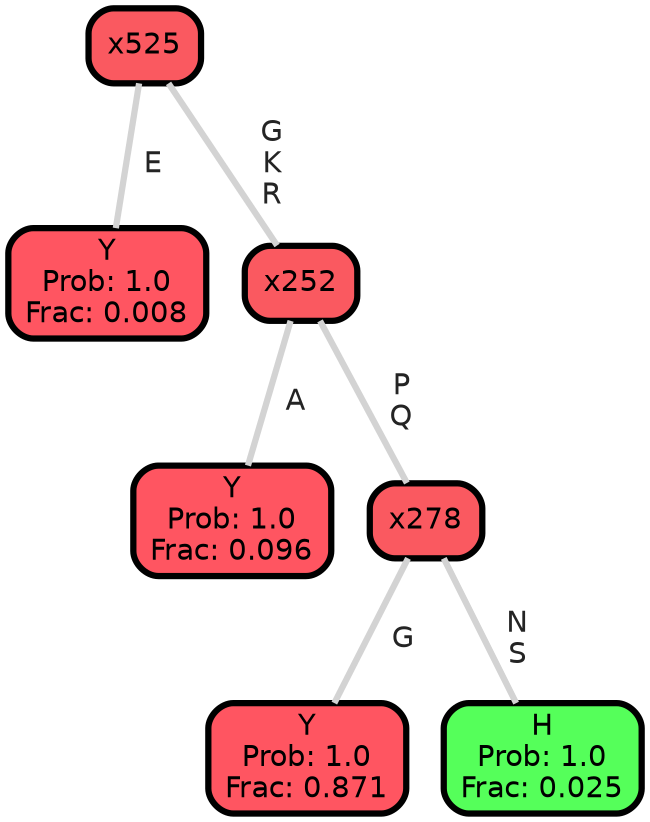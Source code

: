 graph Tree {
node [shape=box, style="filled, rounded",color="black",penwidth="3",fontcolor="black",                 fontname=helvetica] ;
graph [ranksep="0 equally", splines=straight,                 bgcolor=transparent, dpi=200] ;
edge [fontname=helvetica, fontweight=bold,fontcolor=grey14,color=lightgray] ;
0 [label="Y
Prob: 1.0
Frac: 0.008", fillcolor="#ff5561"] ;
1 [label="x525", fillcolor="#fa5960"] ;
2 [label="Y
Prob: 1.0
Frac: 0.096", fillcolor="#ff5561"] ;
3 [label="x252", fillcolor="#fa5960"] ;
4 [label="Y
Prob: 1.0
Frac: 0.871", fillcolor="#ff5561"] ;
5 [label="x278", fillcolor="#fa5960"] ;
6 [label="H
Prob: 1.0
Frac: 0.025", fillcolor="#55ff5a"] ;
1 -- 0 [label=" E",penwidth=3] ;
1 -- 3 [label=" G\n K\n R",penwidth=3] ;
3 -- 2 [label=" A",penwidth=3] ;
3 -- 5 [label=" P\n Q",penwidth=3] ;
5 -- 4 [label=" G",penwidth=3] ;
5 -- 6 [label=" N\n S",penwidth=3] ;
{rank = same;}}